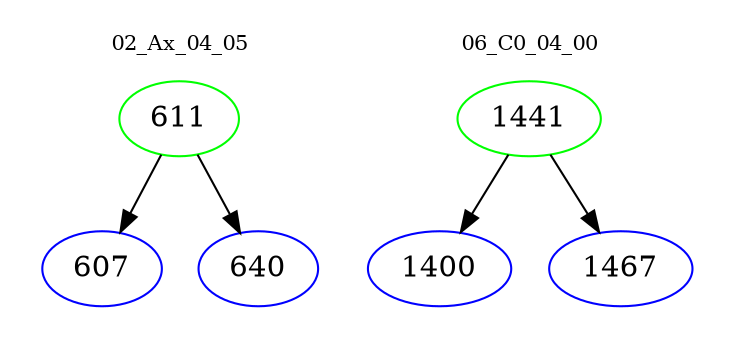 digraph{
subgraph cluster_0 {
color = white
label = "02_Ax_04_05";
fontsize=10;
T0_611 [label="611", color="green"]
T0_611 -> T0_607 [color="black"]
T0_607 [label="607", color="blue"]
T0_611 -> T0_640 [color="black"]
T0_640 [label="640", color="blue"]
}
subgraph cluster_1 {
color = white
label = "06_C0_04_00";
fontsize=10;
T1_1441 [label="1441", color="green"]
T1_1441 -> T1_1400 [color="black"]
T1_1400 [label="1400", color="blue"]
T1_1441 -> T1_1467 [color="black"]
T1_1467 [label="1467", color="blue"]
}
}
